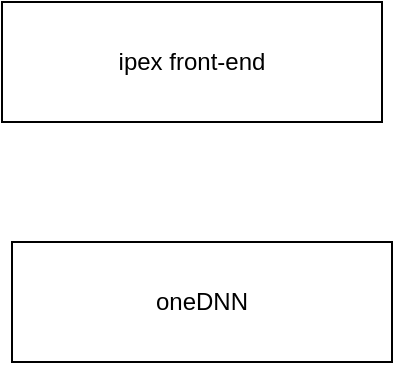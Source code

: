 <mxfile version="12.2.4" pages="2"><diagram id="V-SCiYPqe4A22-mMOtv2" name="ipex component"><mxGraphModel dx="1157" dy="560" grid="1" gridSize="10" guides="1" tooltips="1" connect="1" arrows="1" fold="1" page="1" pageScale="1" pageWidth="850" pageHeight="1100" math="0" shadow="0"><root><mxCell id="Y8EIKTUh6HolIs_nMiKQ-0"/><mxCell id="Y8EIKTUh6HolIs_nMiKQ-1" parent="Y8EIKTUh6HolIs_nMiKQ-0"/><mxCell id="Y8EIKTUh6HolIs_nMiKQ-2" value="ipex front-end" style="rounded=0;whiteSpace=wrap;html=1;" parent="Y8EIKTUh6HolIs_nMiKQ-1" vertex="1"><mxGeometry x="235" y="120" width="190" height="60" as="geometry"/></mxCell><mxCell id="Y8EIKTUh6HolIs_nMiKQ-3" value="oneDNN" style="rounded=0;whiteSpace=wrap;html=1;" parent="Y8EIKTUh6HolIs_nMiKQ-1" vertex="1"><mxGeometry x="240" y="240" width="190" height="60" as="geometry"/></mxCell></root></mxGraphModel></diagram><diagram id="P86tytdbIiw9x2ATIG0v" name="Page-1"><mxGraphModel dx="1157" dy="560" grid="1" gridSize="10" guides="1" tooltips="1" connect="1" arrows="1" fold="1" page="1" pageScale="1" pageWidth="850" pageHeight="1100" math="0" shadow="0"><root><mxCell id="0"/><mxCell id="1" parent="0"/><mxCell id="2" value="nn.module" style="rounded=0;whiteSpace=wrap;html=1;fontSize=16;" parent="1" vertex="1"><mxGeometry x="640" y="40" width="120" height="40" as="geometry"/></mxCell><mxCell id="3" value="GM_1" style="rounded=0;whiteSpace=wrap;html=1;fillColor=#fff2cc;strokeColor=#d6b656;fontSize=16;" parent="1" vertex="1"><mxGeometry x="120" y="200" width="120" height="40" as="geometry"/></mxCell><mxCell id="4" value="Model" style="rounded=0;whiteSpace=wrap;html=1;fontSize=16;" parent="1" vertex="1"><mxGeometry x="120" y="40" width="120" height="40" as="geometry"/></mxCell><mxCell id="5" value="GraphModule" style="rounded=0;whiteSpace=wrap;html=1;fillColor=#fff2cc;strokeColor=#d6b656;fontSize=16;" parent="1" vertex="1"><mxGeometry x="640" y="120" width="120" height="40" as="geometry"/></mxCell><mxCell id="6" value="GM_2" style="rounded=0;whiteSpace=wrap;html=1;fillColor=#fff2cc;strokeColor=#d6b656;fontSize=16;" parent="1" vertex="1"><mxGeometry x="120" y="280" width="120" height="40" as="geometry"/></mxCell><mxCell id="8" value="" style="endArrow=classic;html=1;fontSize=16;exitX=0.5;exitY=1;exitDx=0;exitDy=0;entryX=0.5;entryY=0;entryDx=0;entryDy=0;" parent="1" source="3" target="6" edge="1"><mxGeometry width="50" height="50" relative="1" as="geometry"><mxPoint x="190" y="90" as="sourcePoint"/><mxPoint x="190" y="130" as="targetPoint"/></mxGeometry></mxCell><mxCell id="9" value="Model" style="rounded=0;whiteSpace=wrap;html=1;fontSize=16;" parent="1" vertex="1"><mxGeometry x="120" y="120" width="120" height="40" as="geometry"/></mxCell><mxCell id="10" value="" style="endArrow=classic;html=1;fontSize=16;exitX=0.5;exitY=1;exitDx=0;exitDy=0;" parent="1" source="4" target="9" edge="1"><mxGeometry width="50" height="50" relative="1" as="geometry"><mxPoint x="-80" y="390" as="sourcePoint"/><mxPoint x="-30" y="340" as="targetPoint"/></mxGeometry></mxCell><mxCell id="11" value="" style="endArrow=classic;html=1;fontSize=16;exitX=0.5;exitY=1;exitDx=0;exitDy=0;" parent="1" source="9" target="3" edge="1"><mxGeometry width="50" height="50" relative="1" as="geometry"><mxPoint x="190" y="90" as="sourcePoint"/><mxPoint x="190" y="130" as="targetPoint"/></mxGeometry></mxCell><mxCell id="12" value="_convert_convNd_weight_memory_format()" style="text;html=1;fontSize=16;" parent="1" vertex="1"><mxGeometry x="280" y="80" width="340" height="30" as="geometry"/></mxCell><mxCell id="13" value="fx.symbolic_trace(model)" style="text;html=1;fontSize=16;" parent="1" vertex="1"><mxGeometry x="280" y="160" width="200" height="30" as="geometry"/></mxCell><mxCell id="14" value="optimization.fuse()" style="text;html=1;fontSize=16;" parent="1" vertex="1"><mxGeometry x="280" y="240" width="150" height="30" as="geometry"/></mxCell></root></mxGraphModel></diagram></mxfile>